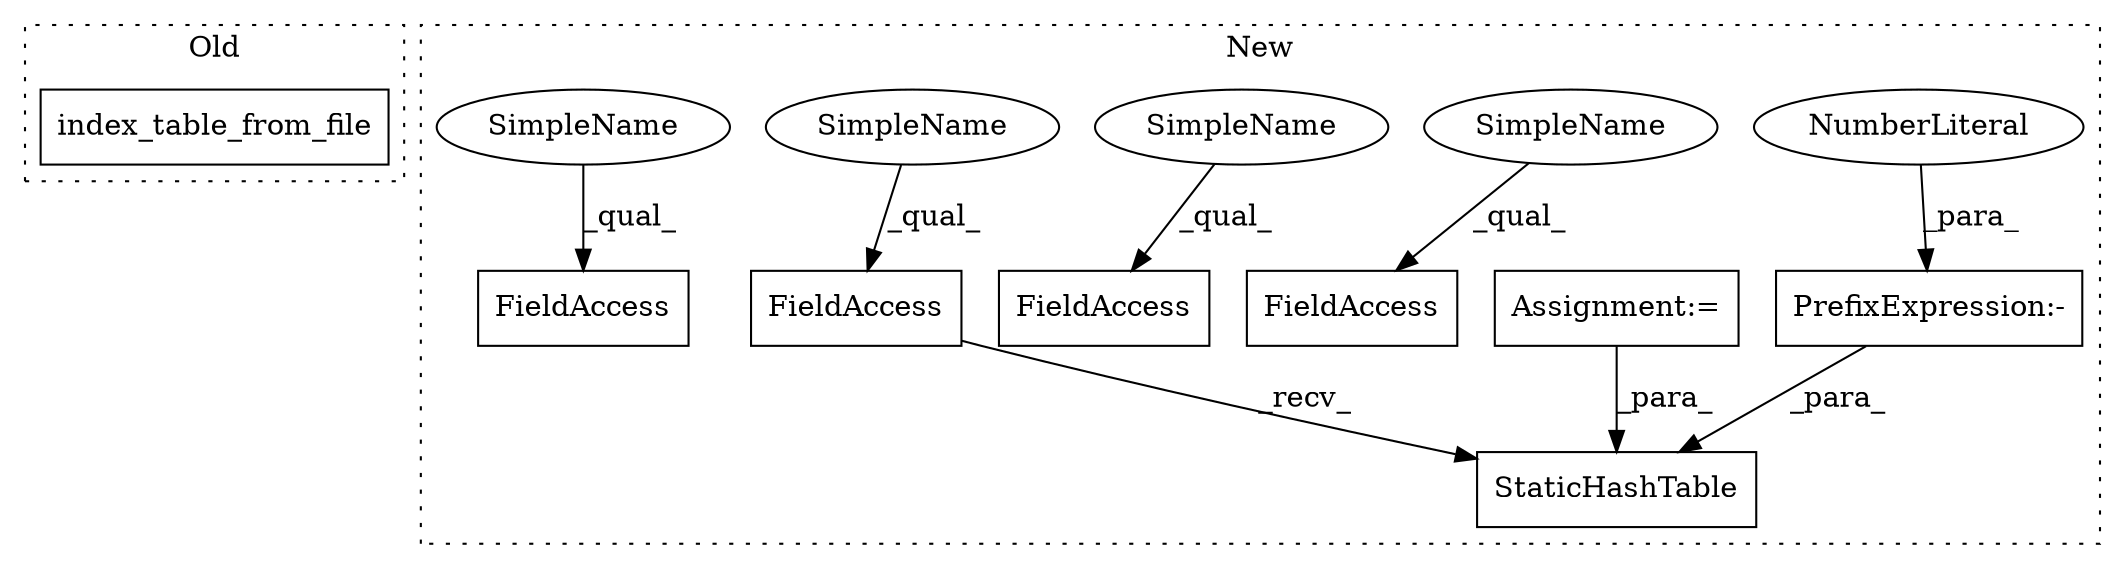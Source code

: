 digraph G {
subgraph cluster0 {
1 [label="index_table_from_file" a="32" s="4394,4423" l="22,1" shape="box"];
label = "Old";
style="dotted";
}
subgraph cluster1 {
2 [label="StaticHashTable" a="32" s="4605,4635" l="16,1" shape="box"];
3 [label="PrefixExpression:-" a="38" s="4633" l="1" shape="box"];
4 [label="NumberLiteral" a="34" s="4634" l="1" shape="ellipse"];
5 [label="FieldAccess" a="22" s="4587" l="17" shape="box"];
6 [label="FieldAccess" a="22" s="4527" l="17" shape="box"];
7 [label="FieldAccess" a="22" s="4467" l="17" shape="box"];
8 [label="FieldAccess" a="22" s="4449" l="17" shape="box"];
9 [label="Assignment:=" a="7" s="4402" l="1" shape="box"];
10 [label="SimpleName" a="42" s="4527" l="10" shape="ellipse"];
11 [label="SimpleName" a="42" s="4449" l="10" shape="ellipse"];
12 [label="SimpleName" a="42" s="4587" l="10" shape="ellipse"];
13 [label="SimpleName" a="42" s="4467" l="10" shape="ellipse"];
label = "New";
style="dotted";
}
3 -> 2 [label="_para_"];
4 -> 3 [label="_para_"];
5 -> 2 [label="_recv_"];
9 -> 2 [label="_para_"];
10 -> 6 [label="_qual_"];
11 -> 8 [label="_qual_"];
12 -> 5 [label="_qual_"];
13 -> 7 [label="_qual_"];
}